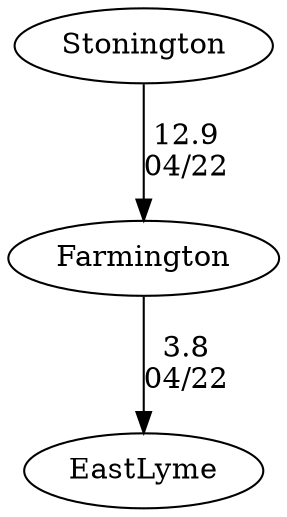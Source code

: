 digraph boys1foursFarmington {Stonington [URL="boys1foursFarmingtonStonington.html"];EastLyme [URL="boys1foursFarmingtonEastLyme.html"];Farmington [URL="boys1foursFarmingtonFarmington.html"];Stonington -> Farmington[label="12.9
04/22", weight="88", tooltip="NEIRA,Stonington, East Lyme, Farmington			
Distance: 1500m Conditions: Strong cross wind throughout racing , slight headwind. Tide incoming against course for boys 1v, none for girls 1v and outgoing with course rest of races. Not comparable times across races. Comments: Novice races were 1000m. In the girls 2v race, a Farmington rower’s oar came out of the oarlock in the last 250m of the race. In the boys novice, East Lyme caught a crab off the start. Stonington and East Lyme raced an exhibition 4+ event. 
Thank you so much to East Lyme and Farmington for making the trip to Mystic!
None", URL="http://www.row2k.com/results/resultspage.cfm?UID=25FA49DE911995B33DFB62505A5976D4&cat=5", random="random"]; 
Farmington -> EastLyme[label="3.8
04/22", weight="97", tooltip="NEIRA,Stonington, East Lyme, Farmington			
Distance: 1500m Conditions: Strong cross wind throughout racing , slight headwind. Tide incoming against course for boys 1v, none for girls 1v and outgoing with course rest of races. Not comparable times across races. Comments: Novice races were 1000m. In the girls 2v race, a Farmington rower’s oar came out of the oarlock in the last 250m of the race. In the boys novice, East Lyme caught a crab off the start. Stonington and East Lyme raced an exhibition 4+ event. 
Thank you so much to East Lyme and Farmington for making the trip to Mystic!
None", URL="http://www.row2k.com/results/resultspage.cfm?UID=25FA49DE911995B33DFB62505A5976D4&cat=5", random="random"]}
